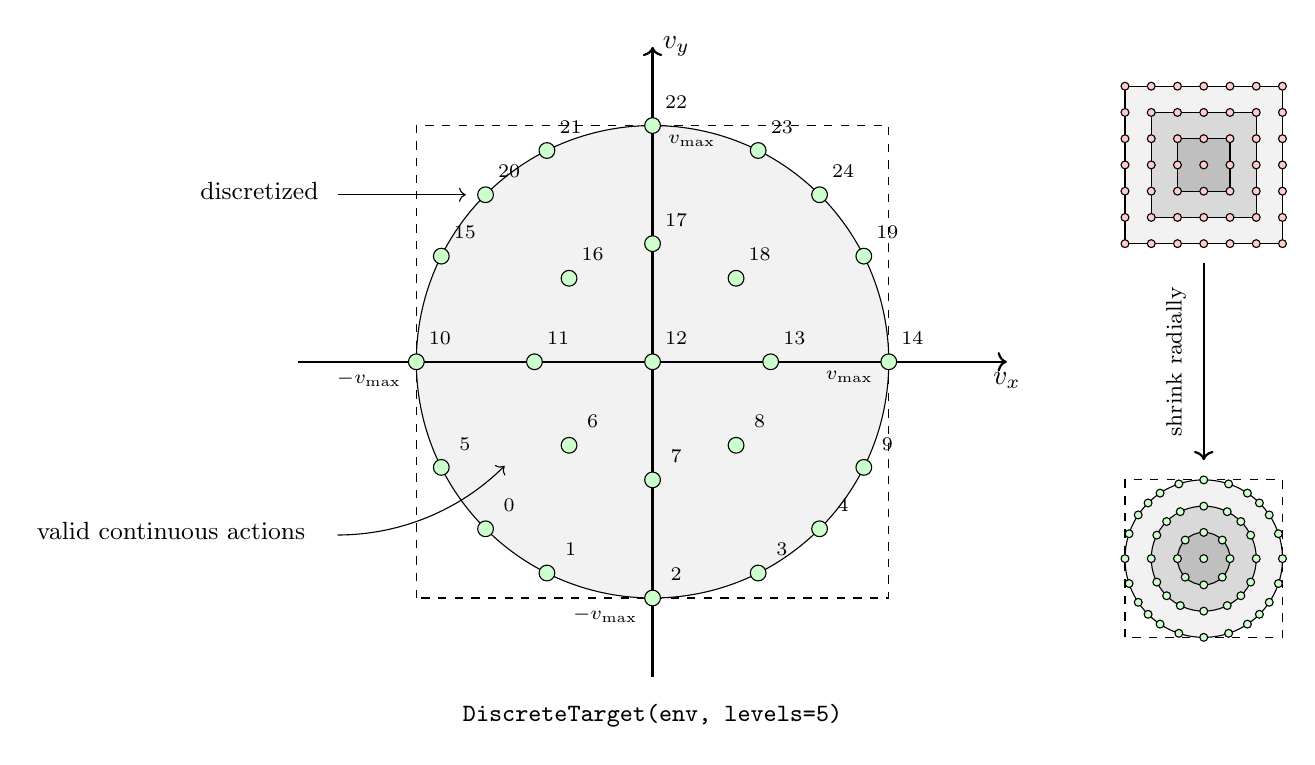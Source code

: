 \begin{tikzpicture}
  \pgfmathsetmacro{\L}{5}
  \pgfmathsetmacro{\Lm}{\L - 1}
  \pgfmathsetmacro{\D}{\Lm / 2}
  \pgfmathsetmacro{\R}{1.5 * \D}
  \pgfmathsetmacro{\Ds}{\D * \D}
  \pgfmathsetmacro{\Rs}{\R * \R}

  \draw[dashed]         (-\R,-\R) rectangle (\R,\R);
  \draw[fill={gray!10}] (0,0)     circle(\R);
  \draw[->,thick]       ({-\R -1.5},0) -- ({\R + 1.5},0) node[below] {$v_x$};
  \draw[->,thick]       (0,{-\R - 1})  -- (0,{\R + 1})   node[right] {$v_y$};

  \node[below,xshift=-0.5cm] at (\R,0)  {\scriptsize $v_{\max}$};
  \node[below,xshift=-0.6cm] at (-\R,0) {\scriptsize $-v_{\max}$};
  \node[below,xshift=0.5cm]  at (0,\R)  {\scriptsize $v_{\max}$};
  \node[below,xshift=-0.6cm] at (0,-\R) {\scriptsize $-v_{\max}$};

  \draw[->] ({-\R - 1},-2.2) arc (-90:-45:3) node[near start,xshift=-2.7cm,yshift=-0.01cm] {\small valid continuous actions};
  \draw[->] ({-\R - 1},{2 * \R / sqrt(\Ds + 4)}) -- ({-\R * \D / sqrt(\Ds + 4) - 0.25},{2 * \R / sqrt(\Ds + 4)}) node[near start,xshift=-1.4cm,yshift=0.05cm] {\small discretized};
  \node at (0,{-\R - 1.5}) {\small \texttt{DiscreteTarget(env, levels=\L)}};

  \foreach \i in {0,...,\Lm} {
    \foreach \j in {0,...,\Lm} {
      \pgfmathsetmacro{\x}{(2 * \i / \Lm - 1)};
      \pgfmathsetmacro{\y}{(2 * \j / \Lm - 1)};
      \pgfmathsetmacro{\angle}{atan2(\x, \y)};
      \pgfmathsetmacro{\bound}{1 / max(abs(cos(\angle)), abs(sin(\angle)))};
      \pgfmathtruncatemacro{\label}{\i + \L * \j};
      \draw[fill={green!20}] ({\R * \x / \bound},{\R * \y / \bound}) circle(0.1) node[xshift=0.3cm,yshift=0.3cm] {\scriptsize \label};
    }
  }

  \draw[fill={gray!10}] (\R+4-1,2.5-1)     rectangle (\R+4+1,2.5+1);
  \draw[fill={gray!30}] (\R+4-2/3,2.5-2/3) rectangle (\R+4+2/3,2.5+2/3);
  \draw[fill={gray!50}] (\R+4-1/3,2.5-1/3) rectangle (\R+4+1/3,2.5+1/3);

  \draw[dashed] (\R+3,-3.5) rectangle (\R+5,-1.5);
  \draw[fill={gray!10}] (\R+4,-2.5) circle(1);
  \draw[fill={gray!30}] (\R+4,-2.5) circle(2/3);
  \draw[fill={gray!50}] (\R+4,-2.5) circle(1/3);

  \draw[->,thick] (\R+4,1.25) -- (\R+4,-1.25) node[midway,rotate=90,yshift=0.35cm] {\footnotesize shrink radially};

  \foreach \i in {0,...,6} {
    \foreach \j in {0,...,6} {
      \pgfmathsetmacro{\x}{2 * (\i / 6) - 1};
      \pgfmathsetmacro{\y}{2 * (\j / 6) - 1};
      \pgfmathsetmacro{\angle}{atan2(\x, \y)};
      \pgfmathsetmacro{\bound}{1 / max(abs(cos(\angle)), abs(sin(\angle)))};
      \draw[fill={red!20}]   ({\R + 4 + \x},{2.5 + \y})                    circle(0.05);
      \draw[fill={green!20}] ({\R + 4 + \x / \bound},{-2.5 + \y / \bound}) circle(0.05);
    }
  }
\end{tikzpicture}
